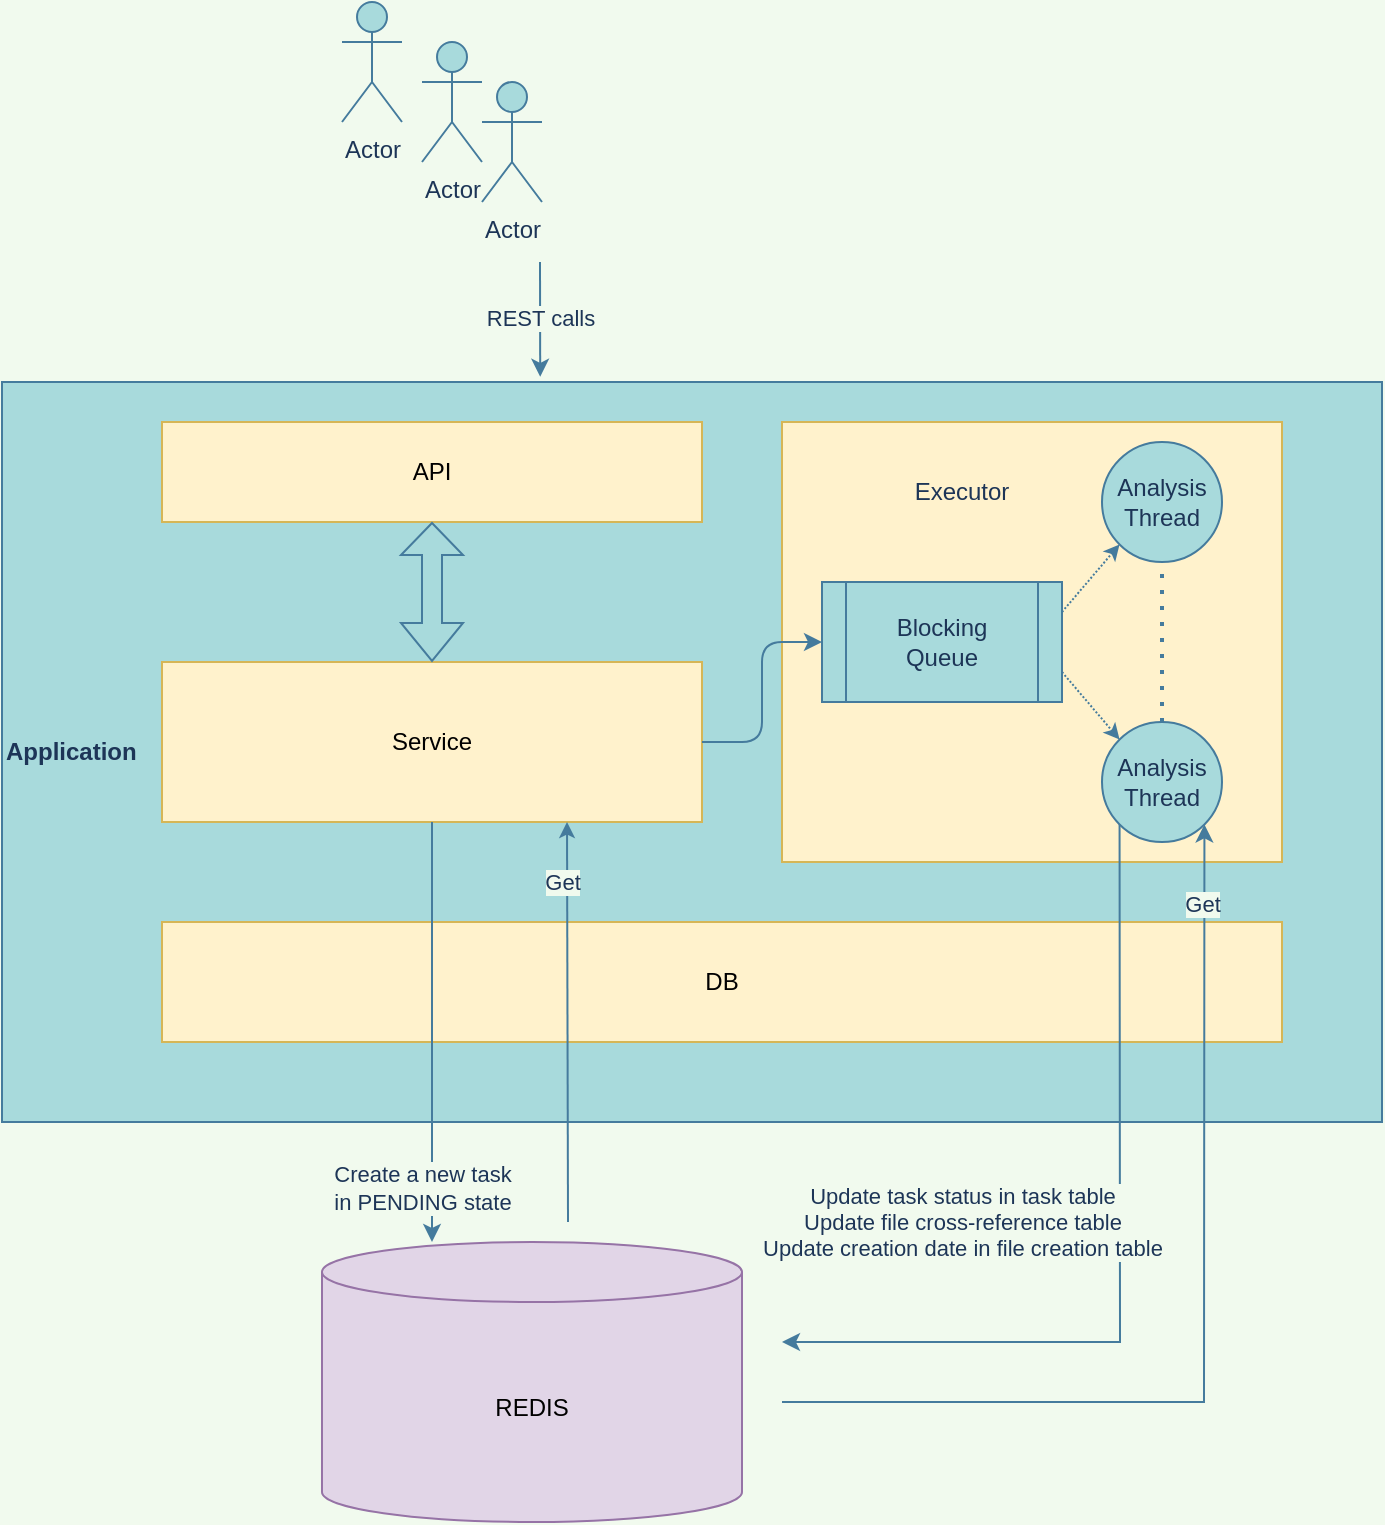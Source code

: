 <mxfile version="16.4.5" type="device"><diagram id="dd-nsYFmfsD7wP35wtkV" name="Page-1"><mxGraphModel dx="1350" dy="720" grid="1" gridSize="10" guides="1" tooltips="1" connect="1" arrows="1" fold="1" page="1" pageScale="1" pageWidth="850" pageHeight="1100" background="#F1FAEE" math="0" shadow="0"><root><mxCell id="0"/><mxCell id="1" parent="0"/><mxCell id="jSk3XnkF0X0PedRJ0x48-17" value="&lt;div align=&quot;left&quot;&gt;&lt;b&gt;Application&lt;/b&gt;&lt;/div&gt;" style="rounded=0;whiteSpace=wrap;html=1;align=left;fillColor=#A8DADC;strokeColor=#457B9D;fontColor=#1D3557;" parent="1" vertex="1"><mxGeometry x="120" y="210" width="690" height="370" as="geometry"/></mxCell><mxCell id="jSk3XnkF0X0PedRJ0x48-1" value="" style="rounded=0;whiteSpace=wrap;html=1;fillColor=#fff2cc;strokeColor=#d6b656;align=left;" parent="1" vertex="1"><mxGeometry x="510" y="230" width="250" height="220" as="geometry"/></mxCell><mxCell id="jSk3XnkF0X0PedRJ0x48-2" value="API" style="rounded=0;whiteSpace=wrap;html=1;fillColor=#fff2cc;strokeColor=#d6b656;" parent="1" vertex="1"><mxGeometry x="200" y="230" width="270" height="50" as="geometry"/></mxCell><mxCell id="jSk3XnkF0X0PedRJ0x48-4" value="&lt;div&gt;Analysis&lt;/div&gt;&lt;div&gt;Thread&lt;br&gt;&lt;/div&gt;" style="ellipse;whiteSpace=wrap;html=1;aspect=fixed;fillColor=#A8DADC;strokeColor=#457B9D;fontColor=#1D3557;" parent="1" vertex="1"><mxGeometry x="670" y="380" width="60" height="60" as="geometry"/></mxCell><mxCell id="jSk3XnkF0X0PedRJ0x48-11" value="Actor" style="shape=umlActor;verticalLabelPosition=bottom;verticalAlign=top;html=1;outlineConnect=0;fillColor=#A8DADC;strokeColor=#457B9D;fontColor=#1D3557;" parent="1" vertex="1"><mxGeometry x="360" y="60" width="30" height="60" as="geometry"/></mxCell><mxCell id="jSk3XnkF0X0PedRJ0x48-12" value="Actor" style="shape=umlActor;verticalLabelPosition=bottom;verticalAlign=top;html=1;outlineConnect=0;fillColor=#A8DADC;strokeColor=#457B9D;fontColor=#1D3557;" parent="1" vertex="1"><mxGeometry x="330" y="40" width="30" height="60" as="geometry"/></mxCell><mxCell id="jSk3XnkF0X0PedRJ0x48-15" value="Service" style="rounded=0;whiteSpace=wrap;html=1;fillColor=#fff2cc;strokeColor=#d6b656;" parent="1" vertex="1"><mxGeometry x="200" y="350" width="270" height="80" as="geometry"/></mxCell><mxCell id="jSk3XnkF0X0PedRJ0x48-19" value="REDIS" style="shape=cylinder3;whiteSpace=wrap;html=1;boundedLbl=1;backgroundOutline=1;size=15;fillColor=#e1d5e7;strokeColor=#9673a6;" parent="1" vertex="1"><mxGeometry x="280" y="640" width="210" height="140" as="geometry"/></mxCell><mxCell id="jSk3XnkF0X0PedRJ0x48-34" value="&lt;div&gt;REST calls&lt;/div&gt;" style="endArrow=classic;html=1;rounded=0;entryX=0.39;entryY=-0.007;entryDx=0;entryDy=0;entryPerimeter=0;labelBackgroundColor=#F1FAEE;strokeColor=#457B9D;fontColor=#1D3557;" parent="1" target="jSk3XnkF0X0PedRJ0x48-17" edge="1"><mxGeometry width="50" height="50" relative="1" as="geometry"><mxPoint x="389" y="150" as="sourcePoint"/><mxPoint x="370" y="130" as="targetPoint"/></mxGeometry></mxCell><mxCell id="jSk3XnkF0X0PedRJ0x48-36" value="Actor" style="shape=umlActor;verticalLabelPosition=bottom;verticalAlign=top;html=1;outlineConnect=0;fillColor=#A8DADC;strokeColor=#457B9D;fontColor=#1D3557;" parent="1" vertex="1"><mxGeometry x="290" y="20" width="30" height="60" as="geometry"/></mxCell><mxCell id="jSk3XnkF0X0PedRJ0x48-38" value="" style="shape=flexArrow;endArrow=classic;startArrow=classic;html=1;rounded=0;exitX=0.5;exitY=0;exitDx=0;exitDy=0;strokeWidth=1;endSize=5;labelBackgroundColor=#F1FAEE;strokeColor=#457B9D;fontColor=#1D3557;" parent="1" source="jSk3XnkF0X0PedRJ0x48-15" target="jSk3XnkF0X0PedRJ0x48-2" edge="1"><mxGeometry width="100" height="100" relative="1" as="geometry"><mxPoint x="300" y="350" as="sourcePoint"/><mxPoint x="400" y="250" as="targetPoint"/></mxGeometry></mxCell><mxCell id="jSk3XnkF0X0PedRJ0x48-44" value="DB" style="rounded=0;whiteSpace=wrap;html=1;fillColor=#fff2cc;strokeColor=#d6b656;" parent="1" vertex="1"><mxGeometry x="200" y="480" width="560" height="60" as="geometry"/></mxCell><mxCell id="jSk3XnkF0X0PedRJ0x48-30" value="" style="endArrow=classic;html=1;rounded=0;labelBackgroundColor=#F1FAEE;strokeColor=#457B9D;fontColor=#1D3557;" parent="1" source="jSk3XnkF0X0PedRJ0x48-15" edge="1"><mxGeometry width="50" height="50" relative="1" as="geometry"><mxPoint x="190" y="590" as="sourcePoint"/><mxPoint x="335" y="640" as="targetPoint"/></mxGeometry></mxCell><mxCell id="jSk3XnkF0X0PedRJ0x48-31" value="Create a new task &lt;br&gt;in PENDING state" style="edgeLabel;html=1;align=center;verticalAlign=middle;resizable=0;points=[];labelBackgroundColor=#F1FAEE;fontColor=#1D3557;" parent="jSk3XnkF0X0PedRJ0x48-30" vertex="1" connectable="0"><mxGeometry x="-0.305" y="-3" relative="1" as="geometry"><mxPoint x="-2" y="110" as="offset"/></mxGeometry></mxCell><mxCell id="jSk3XnkF0X0PedRJ0x48-48" value="" style="endArrow=classic;html=1;rounded=0;endSize=5;strokeWidth=1;entryX=0.75;entryY=1;entryDx=0;entryDy=0;labelBackgroundColor=#F1FAEE;strokeColor=#457B9D;fontColor=#1D3557;" parent="1" target="jSk3XnkF0X0PedRJ0x48-15" edge="1"><mxGeometry width="50" height="50" relative="1" as="geometry"><mxPoint x="403" y="630" as="sourcePoint"/><mxPoint x="410" y="560" as="targetPoint"/><Array as="points"/></mxGeometry></mxCell><mxCell id="jSk3XnkF0X0PedRJ0x48-49" value="Get " style="edgeLabel;html=1;align=center;verticalAlign=middle;resizable=0;points=[];labelBackgroundColor=#F1FAEE;fontColor=#1D3557;" parent="jSk3XnkF0X0PedRJ0x48-48" vertex="1" connectable="0"><mxGeometry x="0.399" y="-1" relative="1" as="geometry"><mxPoint x="-4" y="-30" as="offset"/></mxGeometry></mxCell><mxCell id="jSk3XnkF0X0PedRJ0x48-3" value="&lt;div&gt;Analysis&lt;/div&gt;&lt;div&gt;Thread&lt;br&gt;&lt;/div&gt;" style="ellipse;whiteSpace=wrap;html=1;aspect=fixed;fillColor=#A8DADC;strokeColor=#457B9D;fontColor=#1D3557;" parent="1" vertex="1"><mxGeometry x="670" y="240" width="60" height="60" as="geometry"/></mxCell><mxCell id="jSk3XnkF0X0PedRJ0x48-55" value="" style="endArrow=none;dashed=1;html=1;dashPattern=1 3;strokeWidth=2;rounded=0;startArrow=none;labelBackgroundColor=#F1FAEE;strokeColor=#457B9D;fontColor=#1D3557;" parent="1" source="jSk3XnkF0X0PedRJ0x48-4" target="jSk3XnkF0X0PedRJ0x48-3" edge="1"><mxGeometry width="50" height="50" relative="1" as="geometry"><mxPoint x="560" y="449.5" as="sourcePoint"/><mxPoint x="460" y="449.5" as="targetPoint"/></mxGeometry></mxCell><mxCell id="yytGSQQtQphZAYMeUtrm-6" value="" style="edgeStyle=orthogonalEdgeStyle;curved=0;rounded=1;sketch=0;orthogonalLoop=1;jettySize=auto;html=1;fontColor=#1D3557;strokeColor=#457B9D;fillColor=#A8DADC;endArrow=none;endFill=0;startArrow=classic;startFill=1;" edge="1" parent="1" source="jSk3XnkF0X0PedRJ0x48-56" target="jSk3XnkF0X0PedRJ0x48-15"><mxGeometry relative="1" as="geometry"/></mxCell><mxCell id="jSk3XnkF0X0PedRJ0x48-56" value="&lt;div&gt;Blocking &lt;br&gt;&lt;/div&gt;&lt;div&gt;Queue&lt;/div&gt;" style="shape=process;whiteSpace=wrap;html=1;backgroundOutline=1;fillColor=#A8DADC;strokeColor=#457B9D;fontColor=#1D3557;" parent="1" vertex="1"><mxGeometry x="530" y="310" width="120" height="60" as="geometry"/></mxCell><mxCell id="jSk3XnkF0X0PedRJ0x48-62" value="" style="endArrow=classic;html=1;rounded=0;endSize=5;strokeWidth=1;entryX=0;entryY=1;entryDx=0;entryDy=0;exitX=1;exitY=0.25;exitDx=0;exitDy=0;dashed=1;dashPattern=1 1;endFill=1;labelBackgroundColor=#F1FAEE;strokeColor=#457B9D;fontColor=#1D3557;" parent="1" source="jSk3XnkF0X0PedRJ0x48-56" target="jSk3XnkF0X0PedRJ0x48-3" edge="1"><mxGeometry width="50" height="50" relative="1" as="geometry"><mxPoint x="680" y="380" as="sourcePoint"/><mxPoint x="730" y="330" as="targetPoint"/></mxGeometry></mxCell><mxCell id="jSk3XnkF0X0PedRJ0x48-63" value="" style="endArrow=classic;html=1;rounded=0;endSize=5;strokeWidth=1;entryX=0;entryY=0;entryDx=0;entryDy=0;exitX=1;exitY=0.75;exitDx=0;exitDy=0;dashed=1;dashPattern=1 1;endFill=1;labelBackgroundColor=#F1FAEE;strokeColor=#457B9D;fontColor=#1D3557;" parent="1" source="jSk3XnkF0X0PedRJ0x48-56" target="jSk3XnkF0X0PedRJ0x48-4" edge="1"><mxGeometry width="50" height="50" relative="1" as="geometry"><mxPoint x="700" y="335" as="sourcePoint"/><mxPoint x="728.787" y="301.213" as="targetPoint"/></mxGeometry></mxCell><mxCell id="yytGSQQtQphZAYMeUtrm-1" value="" style="endArrow=classic;html=1;rounded=0;exitX=0;exitY=1;exitDx=0;exitDy=0;labelBackgroundColor=#F1FAEE;strokeColor=#457B9D;fontColor=#1D3557;" edge="1" parent="1" source="jSk3XnkF0X0PedRJ0x48-4"><mxGeometry width="50" height="50" relative="1" as="geometry"><mxPoint x="520" y="710" as="sourcePoint"/><mxPoint x="510" y="690" as="targetPoint"/><Array as="points"><mxPoint x="679" y="690"/></Array></mxGeometry></mxCell><mxCell id="yytGSQQtQphZAYMeUtrm-2" value="Update task status in task table&lt;br&gt;&lt;div&gt;Update file cross-reference table&lt;/div&gt;&lt;div&gt;Update creation date in file creation table&lt;/div&gt;" style="edgeLabel;html=1;align=center;verticalAlign=middle;resizable=0;points=[];labelBackgroundColor=#F1FAEE;fontColor=#1D3557;" vertex="1" connectable="0" parent="yytGSQQtQphZAYMeUtrm-1"><mxGeometry x="-0.056" y="2" relative="1" as="geometry"><mxPoint x="-81" y="-3" as="offset"/></mxGeometry></mxCell><mxCell id="yytGSQQtQphZAYMeUtrm-3" value="" style="endArrow=classic;html=1;rounded=0;strokeWidth=1;entryX=1;entryY=1;entryDx=0;entryDy=0;labelBackgroundColor=#F1FAEE;strokeColor=#457B9D;fontColor=#1D3557;" edge="1" parent="1" target="jSk3XnkF0X0PedRJ0x48-4"><mxGeometry width="50" height="50" relative="1" as="geometry"><mxPoint x="510" y="720" as="sourcePoint"/><mxPoint x="550" y="730" as="targetPoint"/><Array as="points"><mxPoint x="721" y="720"/></Array></mxGeometry></mxCell><mxCell id="yytGSQQtQphZAYMeUtrm-4" value="Get" style="edgeLabel;html=1;align=center;verticalAlign=middle;resizable=0;points=[];labelBackgroundColor=#F1FAEE;fontColor=#1D3557;" vertex="1" connectable="0" parent="yytGSQQtQphZAYMeUtrm-3"><mxGeometry x="0.899" y="1" relative="1" as="geometry"><mxPoint y="14" as="offset"/></mxGeometry></mxCell><mxCell id="yytGSQQtQphZAYMeUtrm-5" value="Executor" style="text;html=1;strokeColor=none;fillColor=none;align=center;verticalAlign=middle;whiteSpace=wrap;rounded=0;sketch=0;fontColor=#1D3557;" vertex="1" parent="1"><mxGeometry x="570" y="250" width="60" height="30" as="geometry"/></mxCell></root></mxGraphModel></diagram></mxfile>